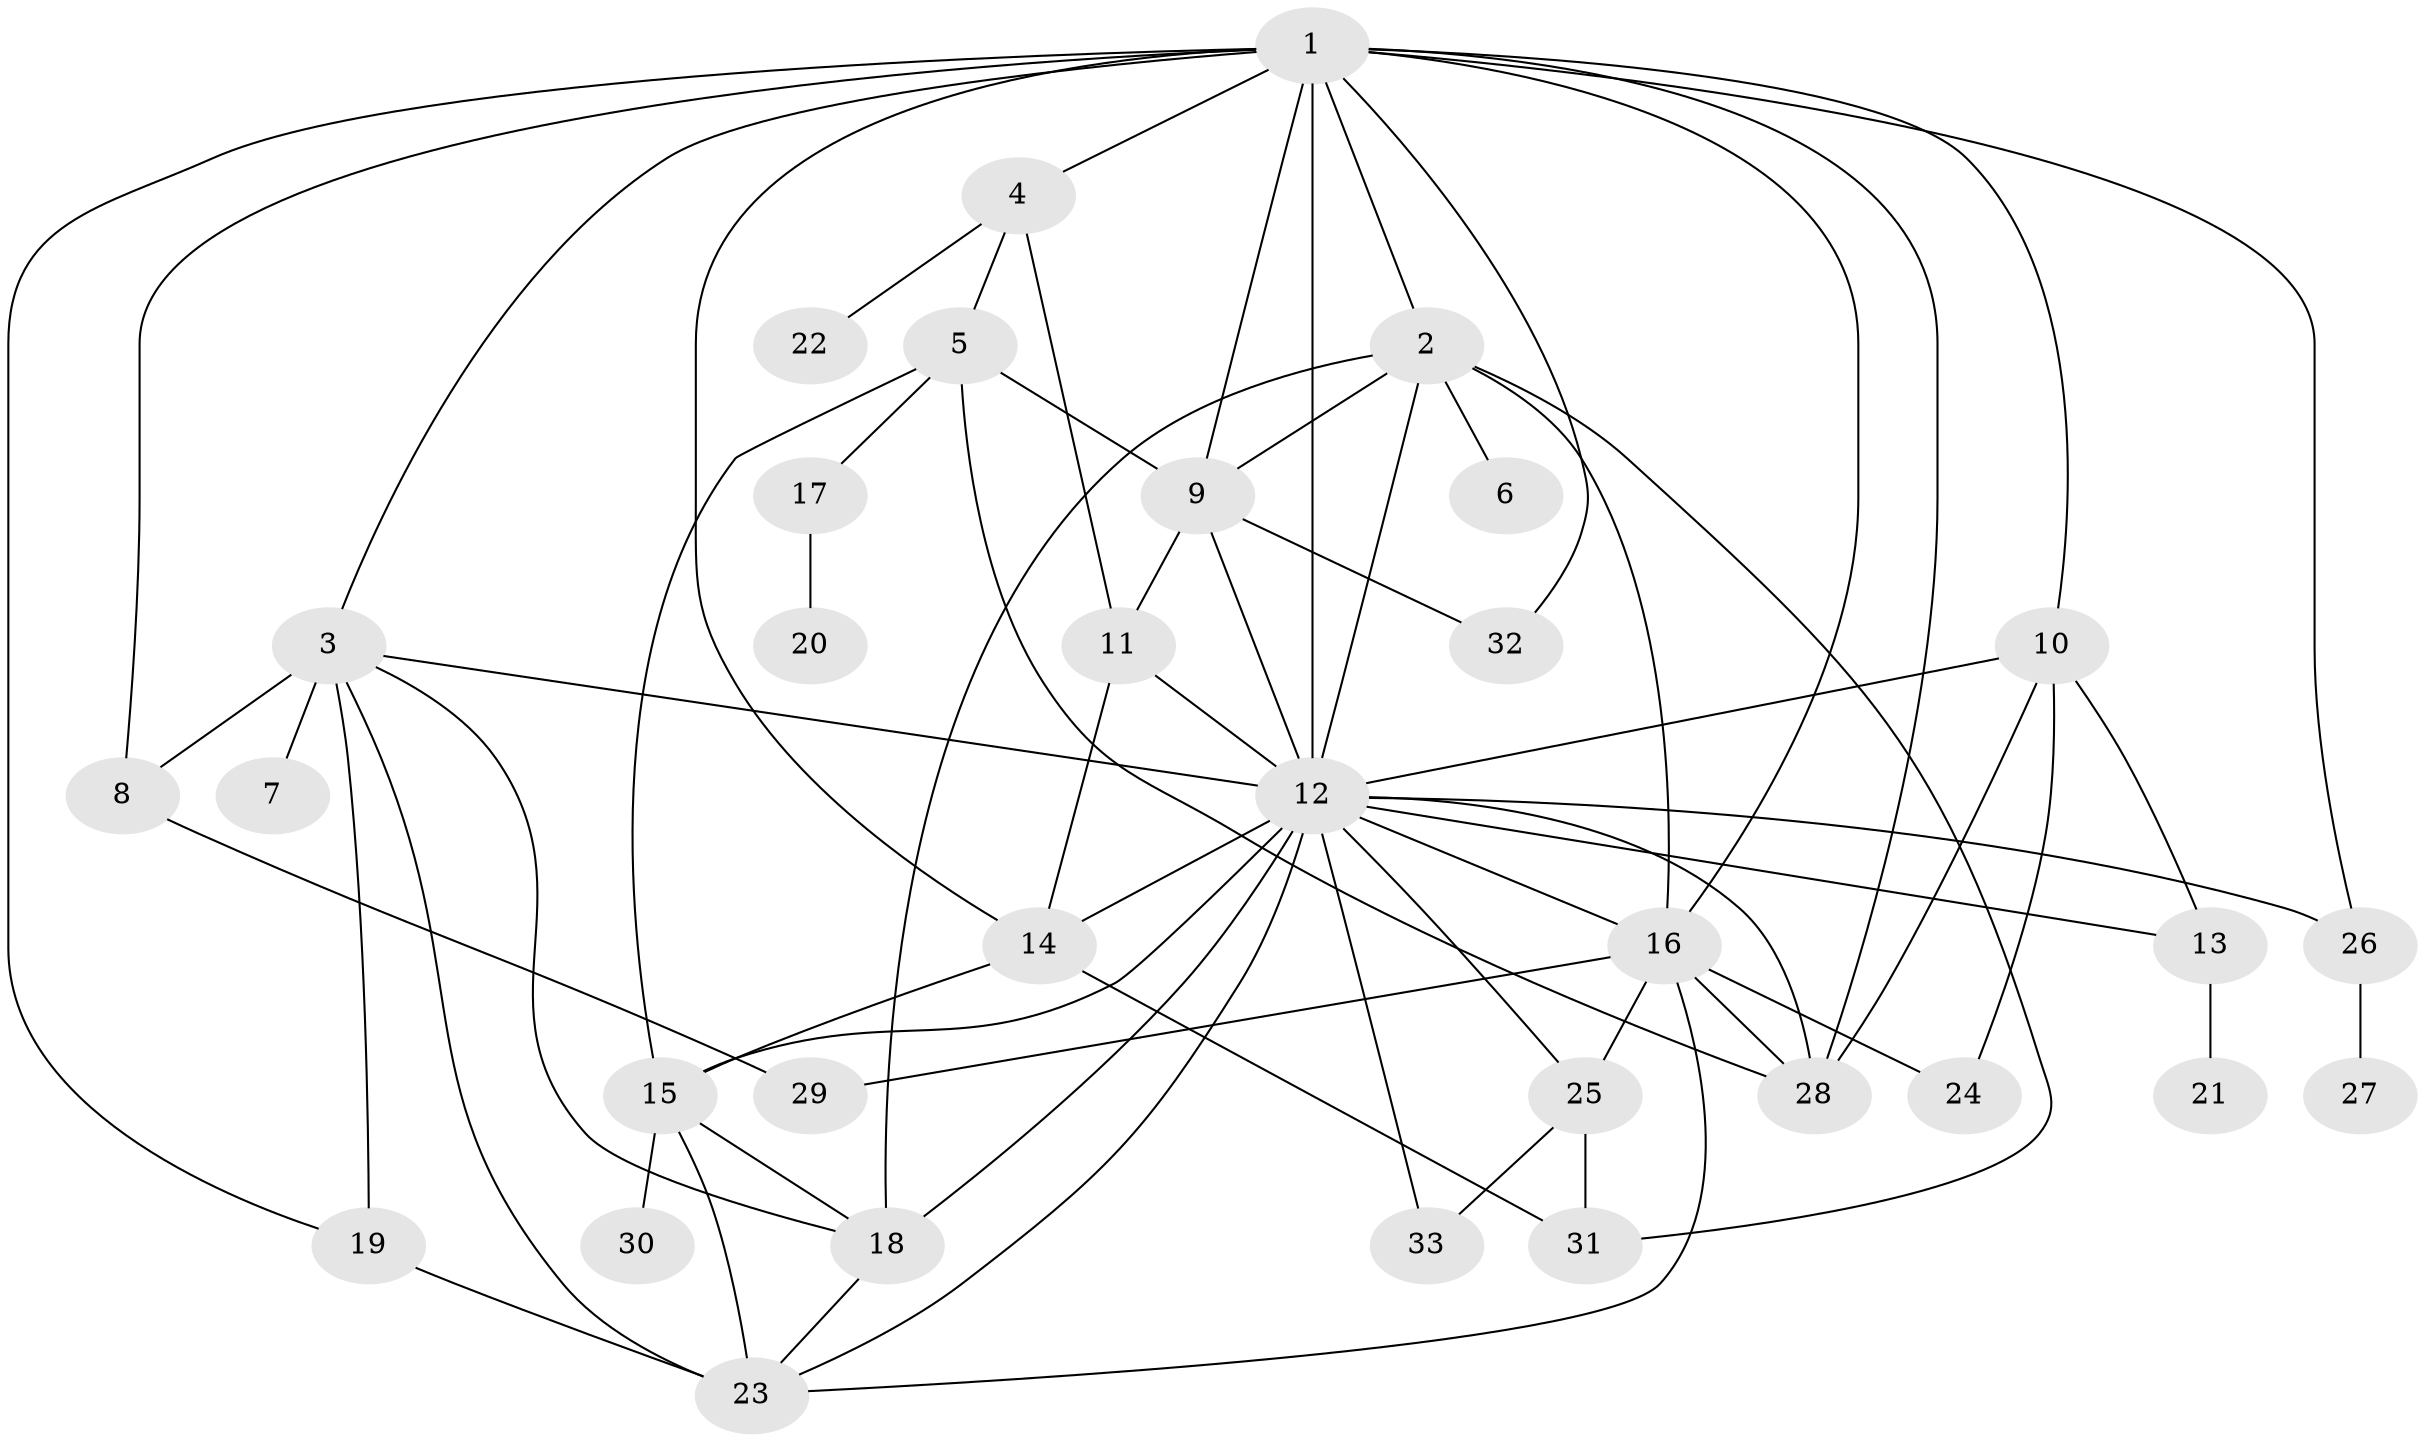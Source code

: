 // original degree distribution, {11: 0.018691588785046728, 12: 0.018691588785046728, 1: 0.32710280373831774, 5: 0.056074766355140186, 6: 0.04672897196261682, 2: 0.22429906542056074, 20: 0.009345794392523364, 3: 0.14953271028037382, 10: 0.018691588785046728, 7: 0.018691588785046728, 8: 0.018691588785046728, 9: 0.009345794392523364, 4: 0.08411214953271028}
// Generated by graph-tools (version 1.1) at 2025/50/03/04/25 22:50:05]
// undirected, 33 vertices, 69 edges
graph export_dot {
  node [color=gray90,style=filled];
  1;
  2;
  3;
  4;
  5;
  6;
  7;
  8;
  9;
  10;
  11;
  12;
  13;
  14;
  15;
  16;
  17;
  18;
  19;
  20;
  21;
  22;
  23;
  24;
  25;
  26;
  27;
  28;
  29;
  30;
  31;
  32;
  33;
  1 -- 2 [weight=2.0];
  1 -- 3 [weight=2.0];
  1 -- 4 [weight=2.0];
  1 -- 8 [weight=1.0];
  1 -- 9 [weight=1.0];
  1 -- 10 [weight=1.0];
  1 -- 12 [weight=7.0];
  1 -- 14 [weight=2.0];
  1 -- 16 [weight=1.0];
  1 -- 19 [weight=1.0];
  1 -- 26 [weight=1.0];
  1 -- 28 [weight=1.0];
  1 -- 32 [weight=1.0];
  2 -- 6 [weight=1.0];
  2 -- 9 [weight=1.0];
  2 -- 12 [weight=5.0];
  2 -- 16 [weight=1.0];
  2 -- 18 [weight=2.0];
  2 -- 31 [weight=1.0];
  3 -- 7 [weight=5.0];
  3 -- 8 [weight=1.0];
  3 -- 12 [weight=1.0];
  3 -- 18 [weight=1.0];
  3 -- 19 [weight=1.0];
  3 -- 23 [weight=1.0];
  4 -- 5 [weight=1.0];
  4 -- 11 [weight=1.0];
  4 -- 22 [weight=2.0];
  5 -- 9 [weight=1.0];
  5 -- 15 [weight=1.0];
  5 -- 17 [weight=1.0];
  5 -- 28 [weight=1.0];
  8 -- 29 [weight=2.0];
  9 -- 11 [weight=1.0];
  9 -- 12 [weight=1.0];
  9 -- 32 [weight=2.0];
  10 -- 12 [weight=1.0];
  10 -- 13 [weight=1.0];
  10 -- 24 [weight=1.0];
  10 -- 28 [weight=1.0];
  11 -- 12 [weight=2.0];
  11 -- 14 [weight=1.0];
  12 -- 13 [weight=1.0];
  12 -- 14 [weight=6.0];
  12 -- 15 [weight=4.0];
  12 -- 16 [weight=1.0];
  12 -- 18 [weight=1.0];
  12 -- 23 [weight=2.0];
  12 -- 25 [weight=1.0];
  12 -- 26 [weight=4.0];
  12 -- 28 [weight=1.0];
  12 -- 33 [weight=2.0];
  13 -- 21 [weight=3.0];
  14 -- 15 [weight=1.0];
  14 -- 31 [weight=1.0];
  15 -- 18 [weight=1.0];
  15 -- 23 [weight=1.0];
  15 -- 30 [weight=1.0];
  16 -- 23 [weight=1.0];
  16 -- 24 [weight=1.0];
  16 -- 25 [weight=2.0];
  16 -- 28 [weight=1.0];
  16 -- 29 [weight=1.0];
  17 -- 20 [weight=1.0];
  18 -- 23 [weight=1.0];
  19 -- 23 [weight=3.0];
  25 -- 31 [weight=1.0];
  25 -- 33 [weight=1.0];
  26 -- 27 [weight=1.0];
}
